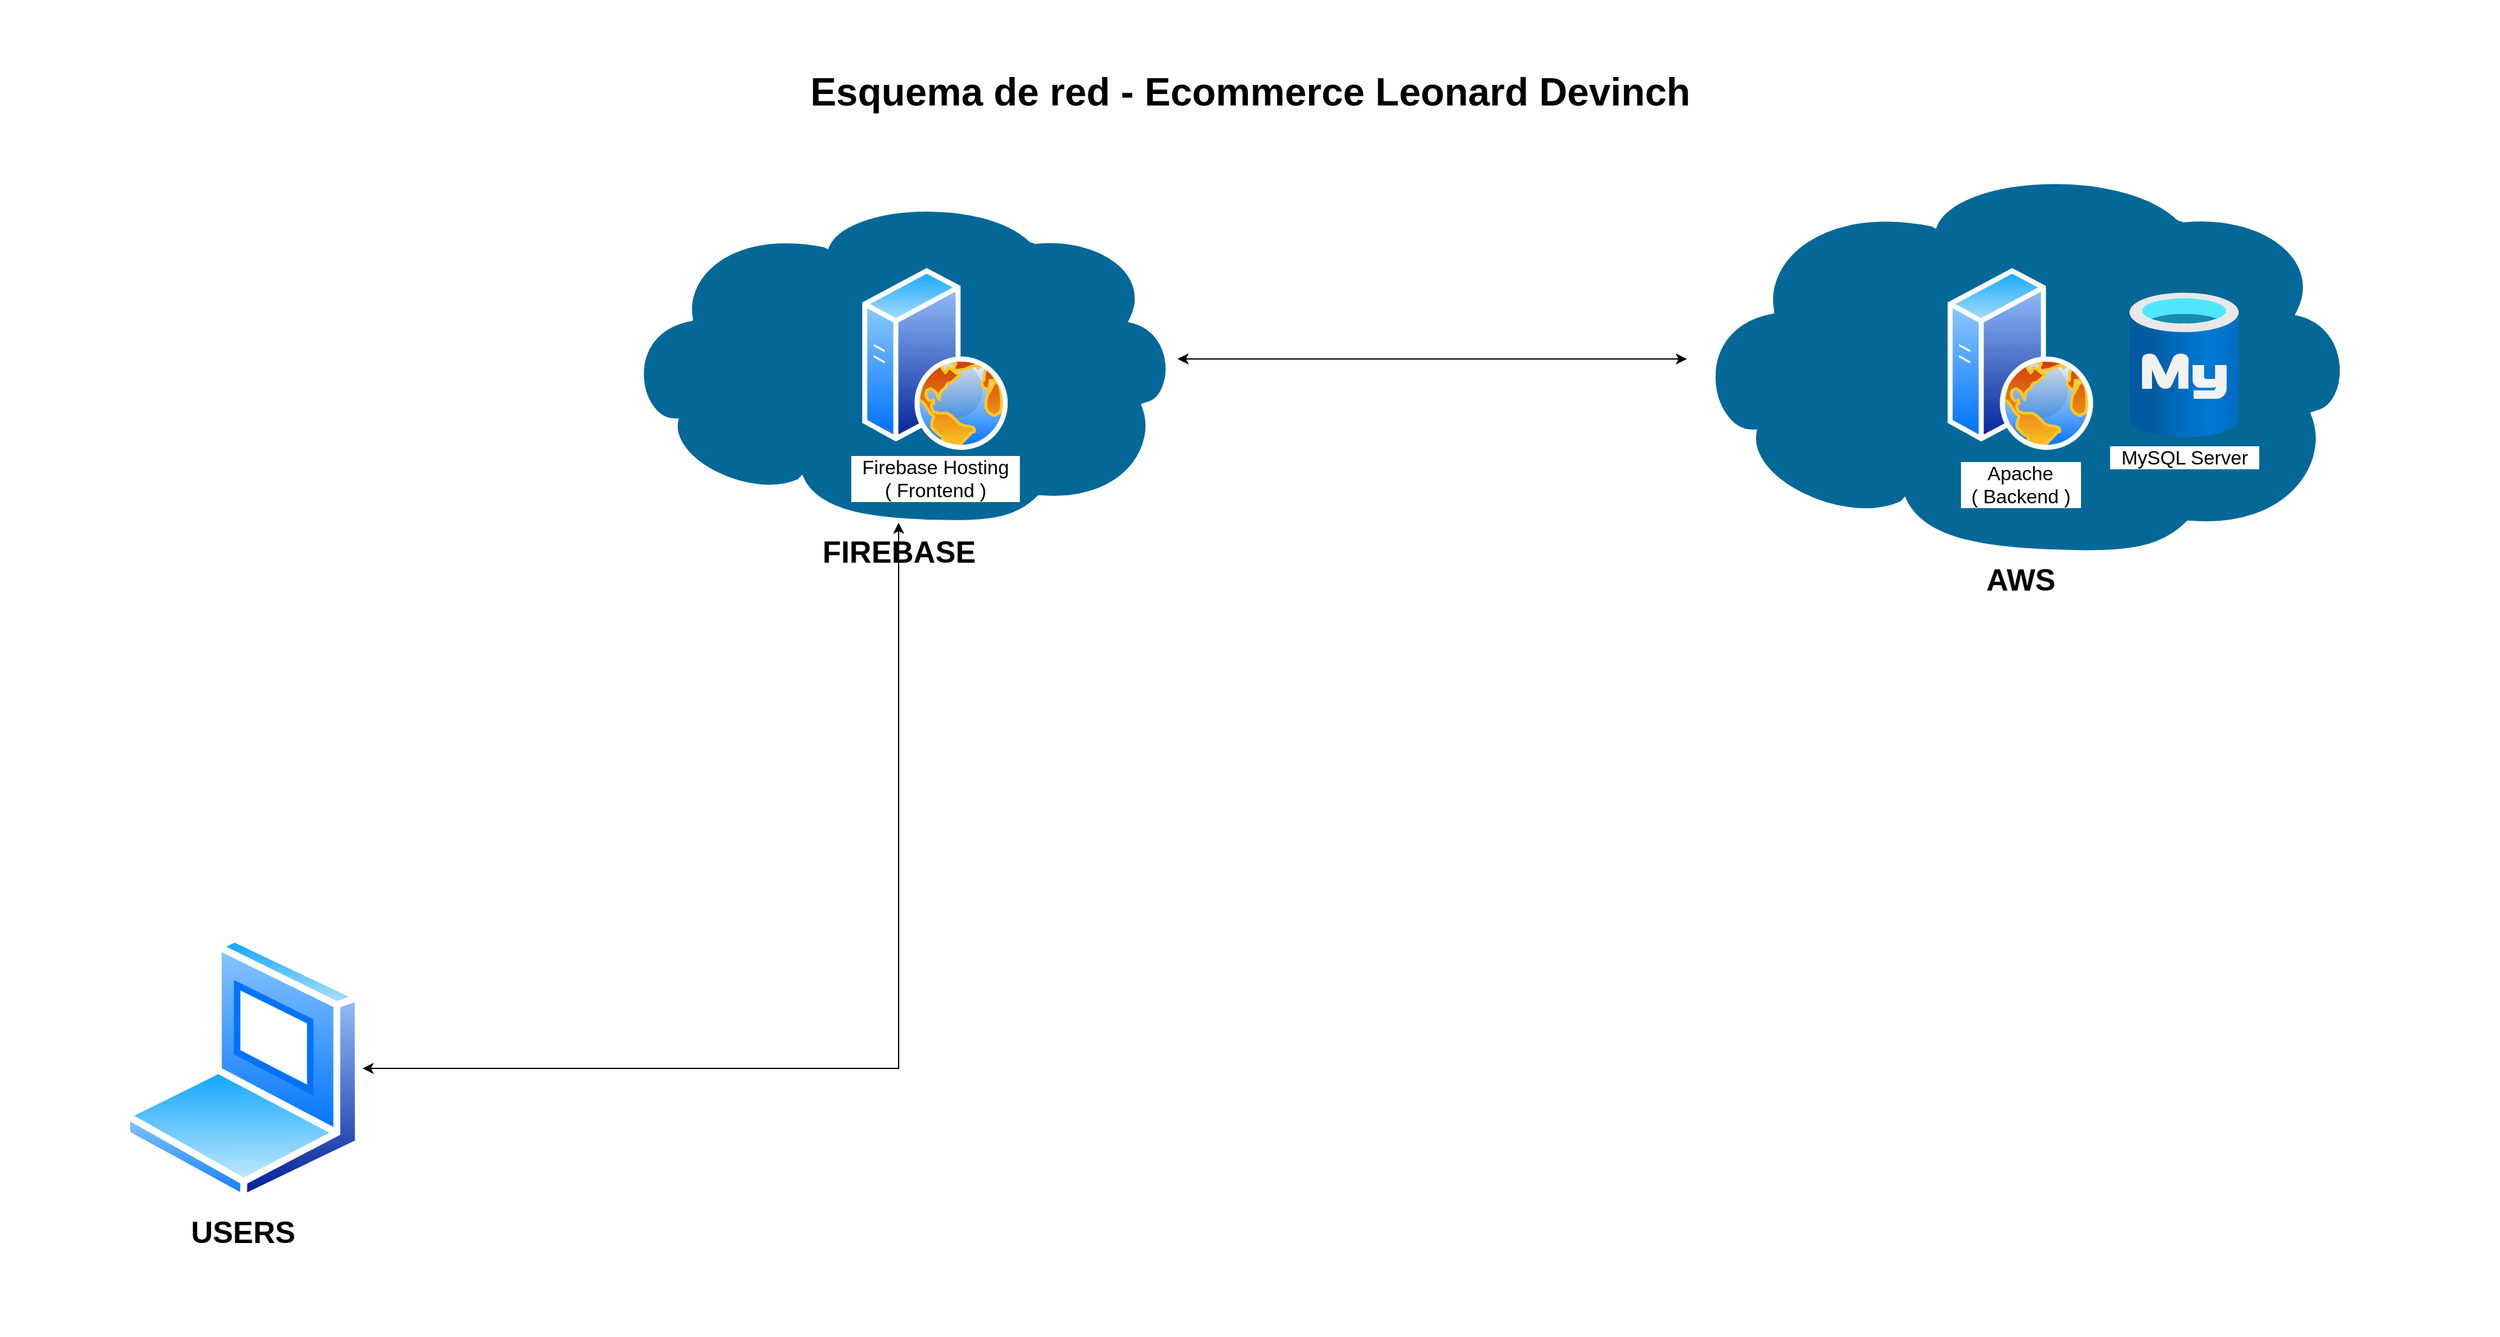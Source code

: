 <mxfile version="16.6.1" type="device"><diagram id="xaaRk3iHXWe2-SQqtnUC" name="Page-1"><mxGraphModel dx="2797" dy="2517" grid="1" gridSize="10" guides="1" tooltips="1" connect="1" arrows="1" fold="1" page="1" pageScale="1" pageWidth="827" pageHeight="1169" math="0" shadow="0"><root><mxCell id="0"/><mxCell id="1" parent="0"/><mxCell id="aDS2WVr8nEuUNZIhotiP-18" value="" style="shape=table;startSize=0;container=1;collapsible=0;childLayout=tableLayout;labelBorderColor=none;fontSize=25;fillColor=none;strokeColor=none;" vertex="1" parent="1"><mxGeometry x="-630" y="-70" width="2059" height="1100" as="geometry"/></mxCell><mxCell id="aDS2WVr8nEuUNZIhotiP-19" value="" style="shape=tableRow;horizontal=0;startSize=0;swimlaneHead=0;swimlaneBody=0;top=0;left=0;bottom=0;right=0;collapsible=0;dropTarget=0;fillColor=none;points=[[0,0.5],[1,0.5]];portConstraint=eastwest;labelBorderColor=none;fontSize=25;" vertex="1" parent="aDS2WVr8nEuUNZIhotiP-18"><mxGeometry width="2059" height="1100" as="geometry"/></mxCell><mxCell id="aDS2WVr8nEuUNZIhotiP-20" value="" style="shape=partialRectangle;html=1;whiteSpace=wrap;connectable=0;overflow=hidden;fillColor=none;top=0;left=0;bottom=0;right=0;pointerEvents=1;labelBorderColor=none;fontSize=25;strokeColor=default;" vertex="1" parent="aDS2WVr8nEuUNZIhotiP-19"><mxGeometry width="2059" height="1100" as="geometry"><mxRectangle width="2059" height="1100" as="alternateBounds"/></mxGeometry></mxCell><mxCell id="aDS2WVr8nEuUNZIhotiP-15" style="edgeStyle=orthogonalEdgeStyle;rounded=0;orthogonalLoop=1;jettySize=auto;html=1;fontSize=25;startArrow=classic;startFill=1;" edge="1" parent="1" source="aDS2WVr8nEuUNZIhotiP-6" target="aDS2WVr8nEuUNZIhotiP-5"><mxGeometry relative="1" as="geometry"/></mxCell><mxCell id="aDS2WVr8nEuUNZIhotiP-6" value="FIREBASE" style="shape=mxgraph.cisco.storage.cloud;sketch=0;html=1;pointerEvents=1;dashed=0;fillColor=#036897;strokeColor=#ffffff;strokeWidth=2;verticalLabelPosition=bottom;verticalAlign=top;align=center;outlineConnect=0;fontSize=25;fontStyle=1;spacingTop=2;" vertex="1" parent="1"><mxGeometry x="-120" y="90" width="460" height="270" as="geometry"/></mxCell><mxCell id="aDS2WVr8nEuUNZIhotiP-12" value="&lt;font style=&quot;font-size: 16px&quot;&gt;&amp;nbsp; Firebase Hosting&amp;nbsp;&amp;nbsp;&lt;br&gt;( Frontend )&lt;br&gt;&lt;/font&gt;" style="aspect=fixed;perimeter=ellipsePerimeter;html=1;align=center;shadow=0;dashed=0;spacingTop=3;image;image=img/lib/active_directory/web_server.svg;spacing=-3;labelBorderColor=none;fontSize=16;" vertex="1" parent="1"><mxGeometry x="80" y="150" width="120" height="150" as="geometry"/></mxCell><mxCell id="aDS2WVr8nEuUNZIhotiP-14" style="edgeStyle=orthogonalEdgeStyle;rounded=0;orthogonalLoop=1;jettySize=auto;html=1;fontSize=25;startArrow=classic;startFill=1;" edge="1" parent="1" source="aDS2WVr8nEuUNZIhotiP-13" target="aDS2WVr8nEuUNZIhotiP-6"><mxGeometry relative="1" as="geometry"/></mxCell><mxCell id="aDS2WVr8nEuUNZIhotiP-13" value="USERS" style="aspect=fixed;perimeter=ellipsePerimeter;html=1;align=center;shadow=0;dashed=0;spacingTop=3;image;image=img/lib/active_directory/laptop_client.svg;labelBorderColor=none;fontSize=25;fontStyle=1" vertex="1" parent="1"><mxGeometry x="-530" y="700" width="198" height="220" as="geometry"/></mxCell><mxCell id="aDS2WVr8nEuUNZIhotiP-17" value="" style="group" vertex="1" connectable="0" parent="1"><mxGeometry x="760" y="65" width="550" height="320" as="geometry"/></mxCell><mxCell id="aDS2WVr8nEuUNZIhotiP-5" value="AWS" style="shape=mxgraph.cisco.storage.cloud;sketch=0;html=1;pointerEvents=1;dashed=0;fillColor=#036897;strokeColor=#ffffff;strokeWidth=2;verticalLabelPosition=bottom;verticalAlign=top;align=center;outlineConnect=0;fontSize=25;fontStyle=1" vertex="1" parent="aDS2WVr8nEuUNZIhotiP-17"><mxGeometry width="550" height="320" as="geometry"/></mxCell><mxCell id="aDS2WVr8nEuUNZIhotiP-9" value="&amp;nbsp; MySQL Server&amp;nbsp;&amp;nbsp;" style="aspect=fixed;html=1;points=[];align=center;image;fontSize=16;image=img/lib/azure2/databases/Azure_Database_MySQL_Server.svg;" vertex="1" parent="aDS2WVr8nEuUNZIhotiP-17"><mxGeometry x="365" y="105" width="90" height="120" as="geometry"/></mxCell><mxCell id="aDS2WVr8nEuUNZIhotiP-11" value="&amp;nbsp; Apache&amp;nbsp;&amp;nbsp;&lt;br&gt;&amp;nbsp; ( Backend )&amp;nbsp;&amp;nbsp;" style="aspect=fixed;perimeter=ellipsePerimeter;html=1;align=center;shadow=0;dashed=0;spacingTop=3;image;image=img/lib/active_directory/web_server.svg;fontSize=16;" vertex="1" parent="aDS2WVr8nEuUNZIhotiP-17"><mxGeometry x="215" y="85" width="120" height="150" as="geometry"/></mxCell><mxCell id="aDS2WVr8nEuUNZIhotiP-22" value="Esquema de red - Ecommerce Leonard Devinch" style="text;html=1;strokeColor=none;fillColor=none;align=center;verticalAlign=middle;whiteSpace=wrap;rounded=0;labelBorderColor=none;fontSize=32;fontStyle=1" vertex="1" parent="1"><mxGeometry x="-25.5" y="-40" width="850" height="90" as="geometry"/></mxCell></root></mxGraphModel></diagram></mxfile>